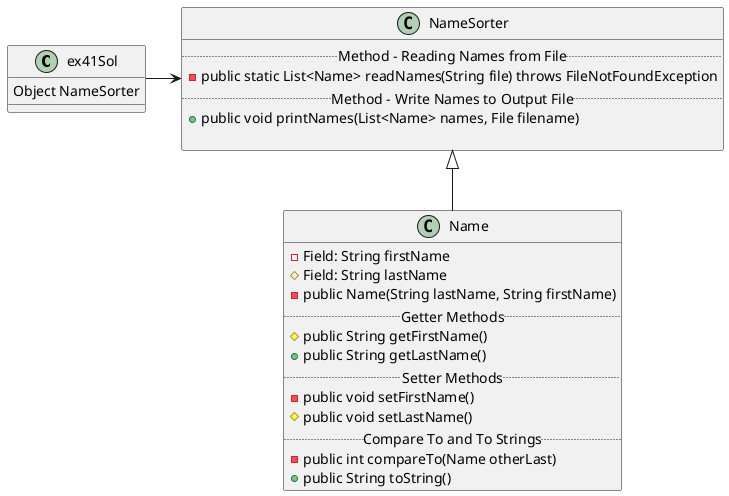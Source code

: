 @startuml

class ex41Sol{
Object NameSorter

}
ex41Sol->NameSorter
class NameSorter{
.. Method - Reading Names from File..
-public static List<Name> readNames(String file) throws FileNotFoundException
.. Method - Write Names to Output File..
+ public void printNames(List<Name> names, File filename)

}
NameSorter<|--Name
class Name{
-Field: String firstName
#Field: String lastName
-public Name(String lastName, String firstName)
..Getter Methods..
#public String getFirstName()
+public String getLastName()
..Setter Methods..
-public void setFirstName()
#public void setLastName()
..Compare To and To Strings..
-public int compareTo(Name otherLast)
+public String toString()
}
@enduml@enduml